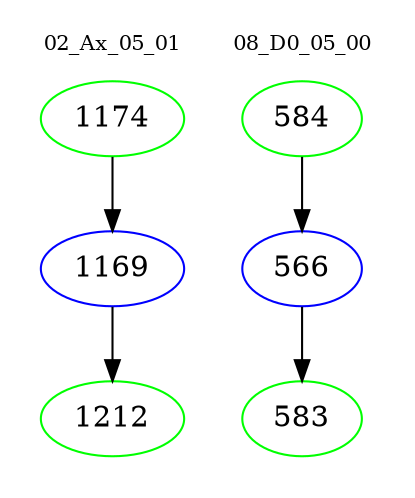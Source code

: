 digraph{
subgraph cluster_0 {
color = white
label = "02_Ax_05_01";
fontsize=10;
T0_1174 [label="1174", color="green"]
T0_1174 -> T0_1169 [color="black"]
T0_1169 [label="1169", color="blue"]
T0_1169 -> T0_1212 [color="black"]
T0_1212 [label="1212", color="green"]
}
subgraph cluster_1 {
color = white
label = "08_D0_05_00";
fontsize=10;
T1_584 [label="584", color="green"]
T1_584 -> T1_566 [color="black"]
T1_566 [label="566", color="blue"]
T1_566 -> T1_583 [color="black"]
T1_583 [label="583", color="green"]
}
}
